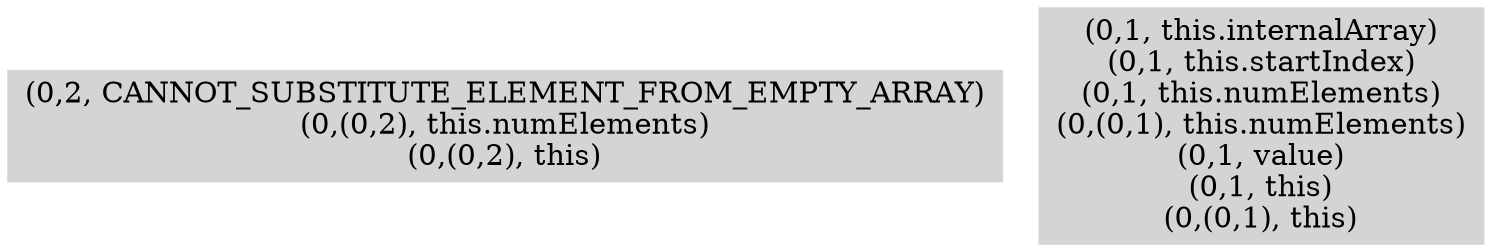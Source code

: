 digraph { 
15 [shape=box,style=filled,color=".0 .0 .83",label="(0,2, CANNOT_SUBSTITUTE_ELEMENT_FROM_EMPTY_ARRAY)\n(0,(0,2), this.numElements)\n(0,(0,2), this)"];
16 [shape=box,style=filled,color=".0 .0 .83",label="(0,1, this.internalArray)\n(0,1, this.startIndex)\n(0,1, this.numElements)\n(0,(0,1), this.numElements)\n(0,1, value)\n(0,1, this)\n(0,(0,1), this)"];
}